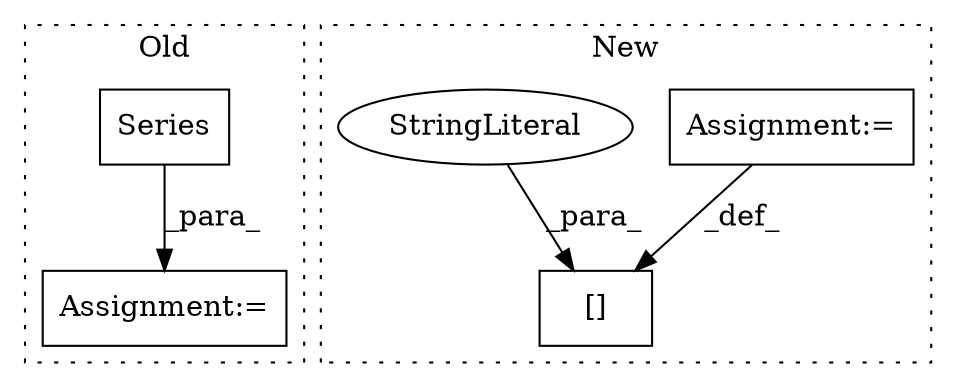digraph G {
subgraph cluster0 {
1 [label="Series" a="32" s="5190,5229" l="7,1" shape="box"];
3 [label="Assignment:=" a="7" s="5182" l="1" shape="box"];
label = "Old";
style="dotted";
}
subgraph cluster1 {
2 [label="[]" a="2" s="6307,6327" l="13,1" shape="box"];
4 [label="Assignment:=" a="7" s="5708" l="1" shape="box"];
5 [label="StringLiteral" a="45" s="6320" l="7" shape="ellipse"];
label = "New";
style="dotted";
}
1 -> 3 [label="_para_"];
4 -> 2 [label="_def_"];
5 -> 2 [label="_para_"];
}